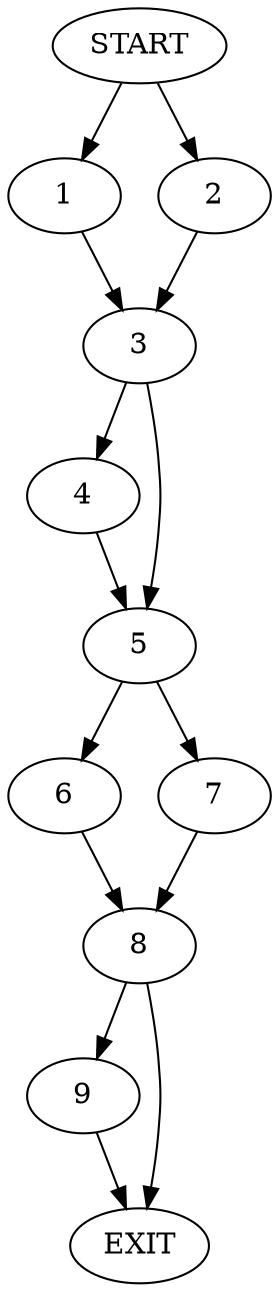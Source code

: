 digraph { 
0 [label="START"];
1;
2;
3;
4;
5;
6;
7;
8;
9;
10[label="EXIT"];
0 -> 1;
0 -> 2;
1 -> 3;
2 -> 3;
3 -> 4;
3 -> 5;
4 -> 5;
5 -> 6;
5 -> 7;
6 -> 8;
7 -> 8;
8 -> 9;
8 -> 10;
9 -> 10;
}